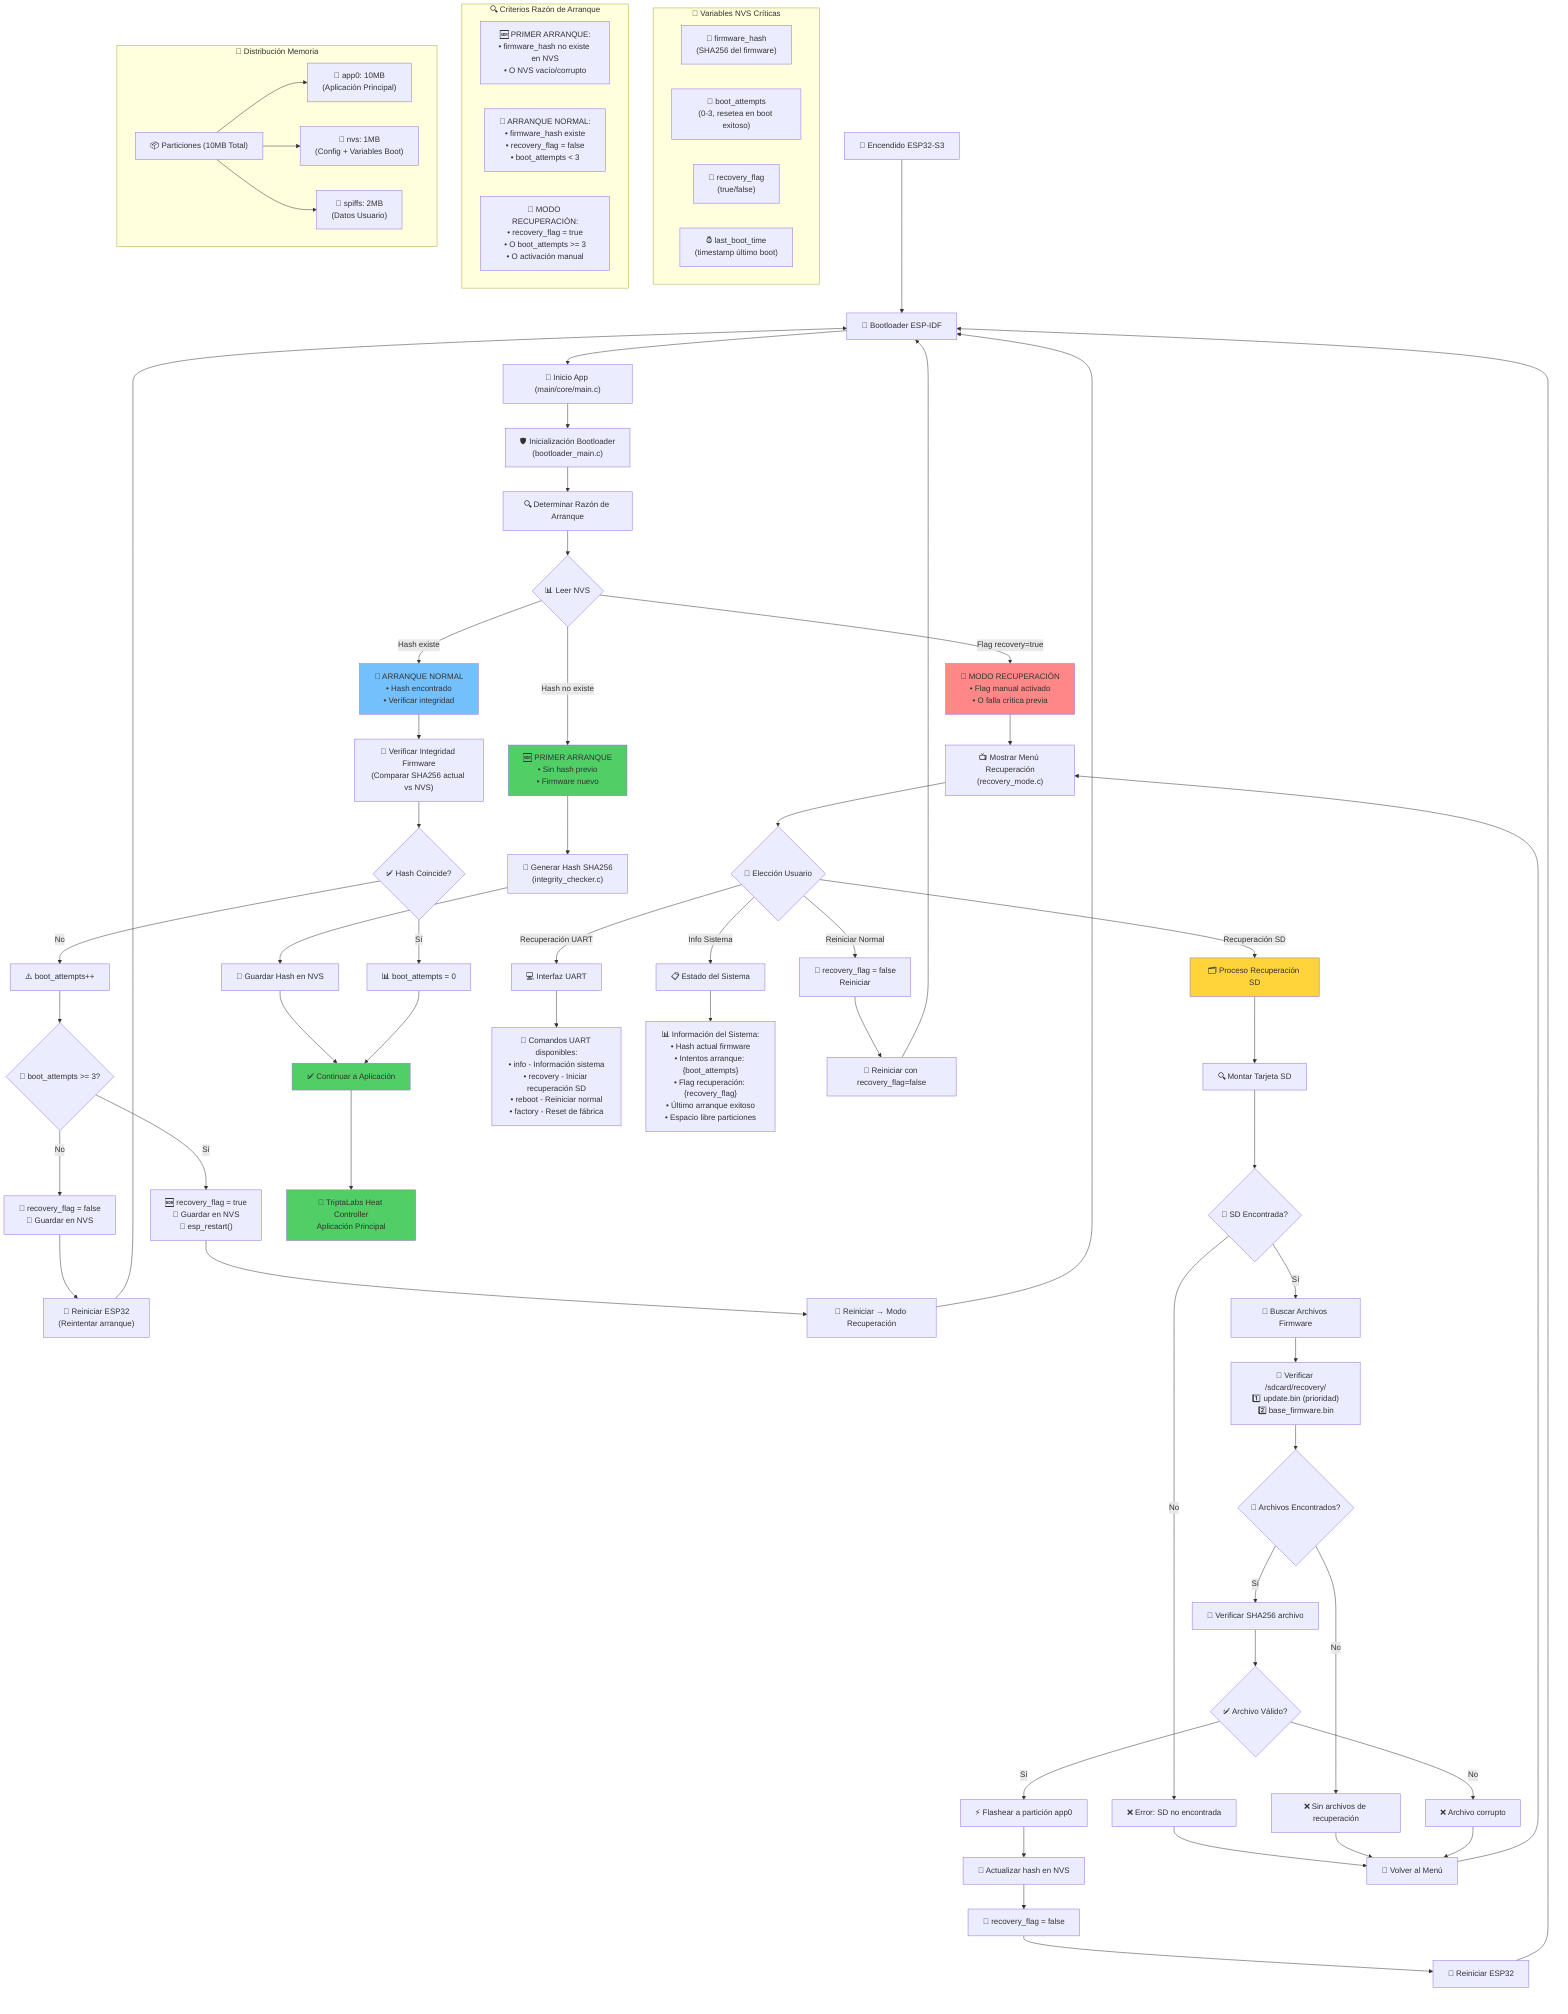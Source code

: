 ---
config:
  layout: fixed
---
flowchart TD
 subgraph subGraph0["💾 Variables NVS Críticas"]
        AU["🔐 firmware_hash<br>(SHA256 del firmware)"]
        AV["🔢 boot_attempts<br>(0-3, resetea en boot exitoso)"]
        AW["🚨 recovery_flag<br>(true/false)"]
        AX["⏰ last_boot_time<br>(timestamp último boot)"]
  end
 subgraph subGraph1["🔍 Criterios Razón de Arranque"]
        AY["🆕 PRIMER ARRANQUE:<br>• firmware_hash no existe en NVS<br>• O NVS vacío/corrupto"]
        AZ["🔐 ARRANQUE NORMAL:<br>• firmware_hash existe<br>• recovery_flag = false<br>• boot_attempts &lt; 3"]
        BA["🚨 MODO RECUPERACIÓN:<br>• recovery_flag = true<br>• O boot_attempts &gt;= 3<br>• O activación manual"]
  end
 subgraph subGraph2["💾 Distribución Memoria"]
        BB["📦 Particiones (10MB Total)"]
        BC["🔧 app0: 10MB<br>(Aplicación Principal)"]
        BD["💾 nvs: 1MB<br>(Config + Variables Boot)"]
        BE["📁 spiffs: 2MB<br>(Datos Usuario)"]
  end
    A["🔌 Encendido ESP32-S3"] --> B["🚀 Bootloader ESP-IDF"]
    B --> C["📱 Inicio App (main/core/main.c)"]
    C --> D["🛡️ Inicialización Bootloader<br>(bootloader_main.c)"]
    D --> E["🔍 Determinar Razón de Arranque"]
    E --> F{"📊 Leer NVS"}
    F -- Hash no existe --> G["🆕 PRIMER ARRANQUE<br>• Sin hash previo<br>• Firmware nuevo"]
    F -- Hash existe --> H["🔐 ARRANQUE NORMAL<br>• Hash encontrado<br>• Verificar integridad"]
    F -- "Flag recovery=true" --> I["🚨 MODO RECUPERACIÓN<br>• Flag manual activado<br>• O falla crítica previa"]
    G --> J["📝 Generar Hash SHA256<br>(integrity_checker.c)"]
    J --> K["💾 Guardar Hash en NVS"]
    K --> L["✅ Continuar a Aplicación"]
    H --> M["🔐 Verificar Integridad Firmware<br>(Comparar SHA256 actual vs NVS)"]
    M --> N{"✅ Hash Coincide?"}
    N -- Sí --> O["📊 boot_attempts = 0"]
    N -- No --> P["⚠️ boot_attempts++"]
    O --> L
    P --> Q{"🔢 boot_attempts >= 3?"}
    Q -- No --> R["💾 recovery_flag = false<br>📝 Guardar en NVS"]
    Q -- Sí --> S["🆘 recovery_flag = true<br>💾 Guardar en NVS<br>🔄 esp_restart()"]
    R --> T["🔄 Reiniciar ESP32<br>(Reintentar arranque)"]
    T --> B
    S --> U["🔄 Reiniciar → Modo Recuperación"]
    U --> B
    I --> V["📺 Mostrar Menú Recuperación<br>(recovery_mode.c)"]
    V --> W{"👤 Elección Usuario"}
    W -- Recuperación SD --> X["🗂️ Proceso Recuperación SD"]
    W -- Recuperación UART --> Y["💻 Interfaz UART"]
    W -- Info Sistema --> Z["📋 Estado del Sistema"]
    W -- Reiniciar Normal --> AA["🔄 recovery_flag = false<br>Reiniciar"]
    X --> AB["🔍 Montar Tarjeta SD"]
    AB --> AC{"📁 SD Encontrada?"}
    AC -- No --> AD["❌ Error: SD no encontrada"]
    AC -- Sí --> AE["🔎 Buscar Archivos Firmware"]
    AE --> AF["📂 Verificar /sdcard/recovery/<br>1️⃣ update.bin (prioridad)<br>2️⃣ base_firmware.bin"]
    AF --> AG{"📄 Archivos Encontrados?"}
    AG -- No --> AH["❌ Sin archivos de recuperación"]
    AG -- Sí --> AI["🔐 Verificar SHA256 archivo"]
    AI --> AJ{"✅ Archivo Válido?"}
    AJ -- No --> AK["❌ Archivo corrupto"]
    AJ -- Sí --> AL["⚡ Flashear a partición app0"]
    AL --> AM["📝 Actualizar hash en NVS"]
    AM --> AN["💾 recovery_flag = false"]
    AN --> AO["🔄 Reiniciar ESP32"]
    AO --> B
    Y --> AP["💬 Comandos UART disponibles:<br>• info - Información sistema<br>• recovery - Iniciar recuperación SD<br>• reboot - Reiniciar normal<br>• factory - Reset de fábrica"]
    Z --> AQ["📊 Información del Sistema:<br>• Hash actual firmware<br>• Intentos arranque: {boot_attempts}<br>• Flag recuperación: {recovery_flag}<br>• Último arranque exitoso<br>• Espacio libre particiones"]
    AD --> AR["🔄 Volver al Menú"]
    AH --> AR
    AK --> AR
    AR --> V
    AA --> AS["🔄 Reiniciar con recovery_flag=false"]
    AS --> B
    L --> AT["🎯 TriptaLabs Heat Controller<br>Aplicación Principal"]
    BB --> BC & BD & BE
    style G fill:#51cf66
    style H fill:#74c0fc
    style I fill:#ff8787
    style L fill:#51cf66
    style X fill:#ffd43b
    style AT fill:#51cf66